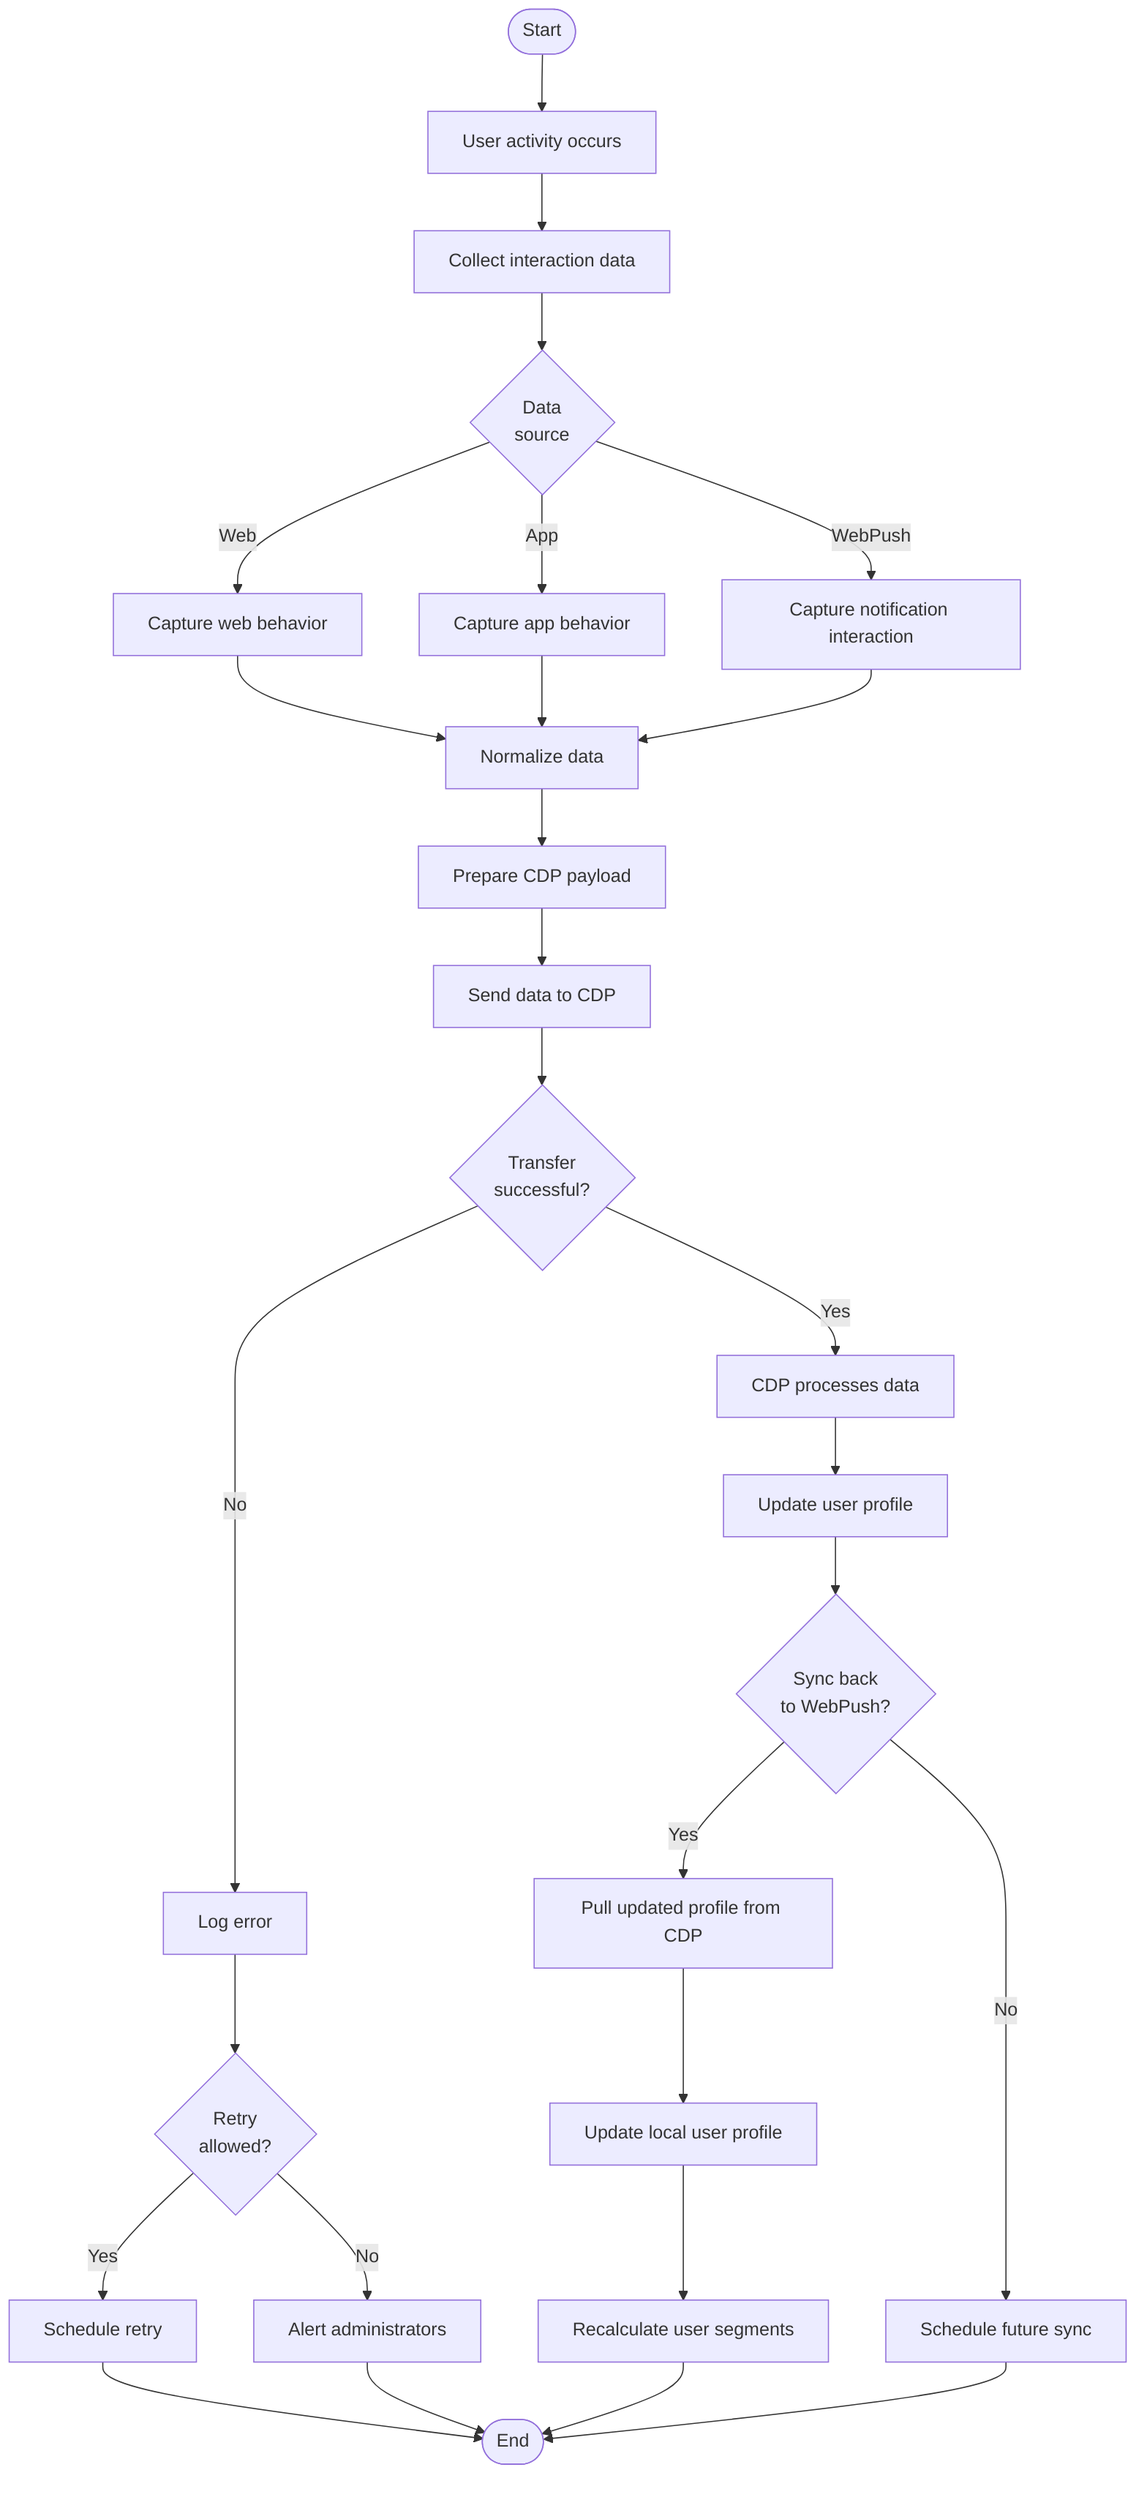 flowchart TD
    start([Start]) --> userActivity[User activity occurs]
    userActivity --> collectData[Collect interaction data]
    
    collectData --> determineSource{Data\nsource}
    determineSource -->|Web| captureWebData[Capture web behavior]
    determineSource -->|App| captureAppData[Capture app behavior]
    determineSource -->|WebPush| captureNotifData[Capture notification interaction]
    
    captureWebData --> normalizeData[Normalize data]
    captureAppData --> normalizeData
    captureNotifData --> normalizeData
    
    normalizeData --> preparePayload[Prepare CDP payload]
    preparePayload --> sendToCDP[Send data to CDP]
    sendToCDP --> validateTransfer{Transfer\nsuccessful?}
    
    validateTransfer -->|No| logError[Log error]
    logError --> retryTransfer{Retry\nallowed?}
    retryTransfer -->|Yes| scheduleRetry[Schedule retry]
    scheduleRetry --> endNode
    retryTransfer -->|No| alertAdmin[Alert administrators]
    alertAdmin --> endNode
    
    validateTransfer -->|Yes| cdpProcess[CDP processes data]
    cdpProcess --> updateProfile[Update user profile]
    
    updateProfile --> syncBack{Sync back\nto WebPush?}
    syncBack -->|Yes| pullCDPData[Pull updated profile from CDP]
    pullCDPData --> updateLocalProfile[Update local user profile]
    updateLocalProfile --> recalculateSegments[Recalculate user segments]
    recalculateSegments --> endNode
    
    syncBack -->|No| scheduleSync[Schedule future sync]
    scheduleSync --> endNode([End])